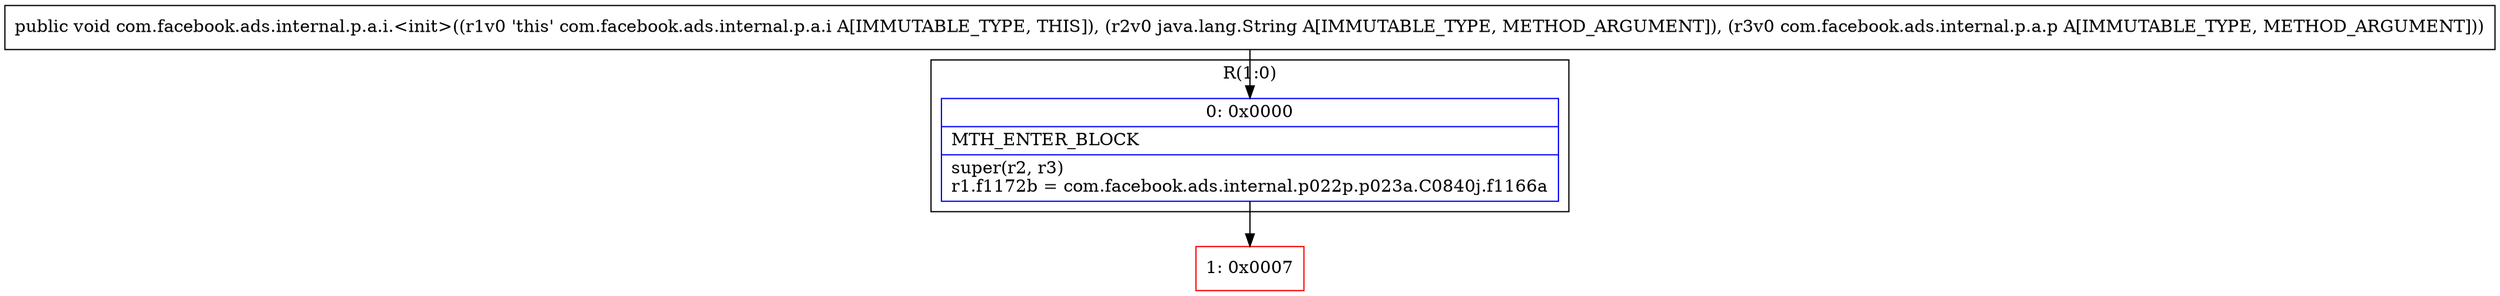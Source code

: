 digraph "CFG forcom.facebook.ads.internal.p.a.i.\<init\>(Ljava\/lang\/String;Lcom\/facebook\/ads\/internal\/p\/a\/p;)V" {
subgraph cluster_Region_391816054 {
label = "R(1:0)";
node [shape=record,color=blue];
Node_0 [shape=record,label="{0\:\ 0x0000|MTH_ENTER_BLOCK\l|super(r2, r3)\lr1.f1172b = com.facebook.ads.internal.p022p.p023a.C0840j.f1166a\l}"];
}
Node_1 [shape=record,color=red,label="{1\:\ 0x0007}"];
MethodNode[shape=record,label="{public void com.facebook.ads.internal.p.a.i.\<init\>((r1v0 'this' com.facebook.ads.internal.p.a.i A[IMMUTABLE_TYPE, THIS]), (r2v0 java.lang.String A[IMMUTABLE_TYPE, METHOD_ARGUMENT]), (r3v0 com.facebook.ads.internal.p.a.p A[IMMUTABLE_TYPE, METHOD_ARGUMENT])) }"];
MethodNode -> Node_0;
Node_0 -> Node_1;
}

